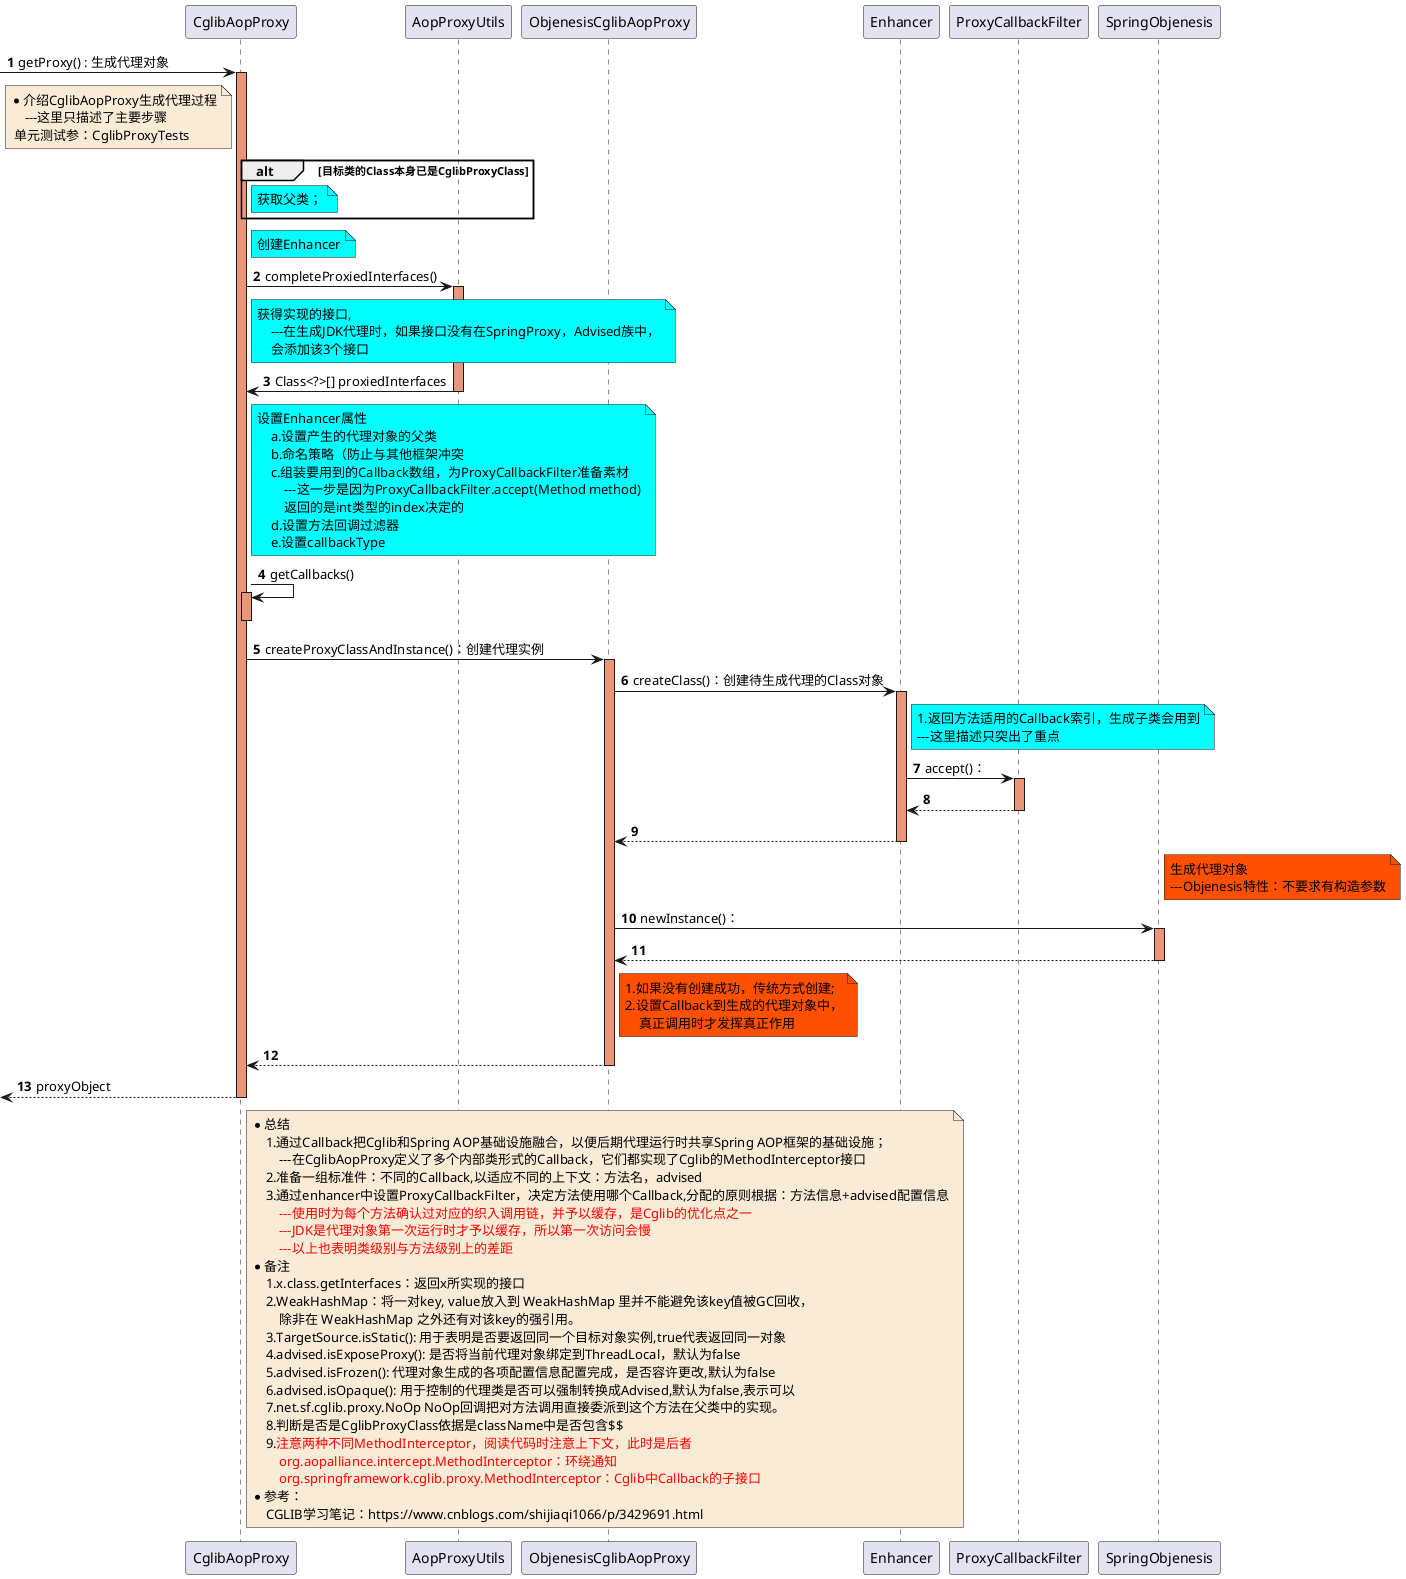 @startuml

autonumber

-> CglibAopProxy: getProxy() : 生成代理对象

note left of CglibAopProxy #FAEBD7
    *介绍CglibAopProxy生成代理过程
        ---这里只描述了主要步骤
     单元测试参：CglibProxyTests
end note
activate CglibAopProxy #DarkSalmon
    alt 目标类的Class本身已是CglibProxyClass
        note right of CglibAopProxy #aqua
            获取父类；
        end note
    end

    note right of CglibAopProxy #aqua
        创建Enhancer
    end note

    CglibAopProxy-> AopProxyUtils:completeProxiedInterfaces()
    activate AopProxyUtils #DarkSalmon
        note right of CglibAopProxy #aqua
            获得实现的接口,
                ---在生成JDK代理时，如果接口没有在SpringProxy，Advised族中，
                会添加该3个接口
        end note
    AopProxyUtils-> CglibAopProxy:Class<?>[] proxiedInterfaces
    deactivate AopProxyUtils

    note right of CglibAopProxy #aqua
        设置Enhancer属性
            a.设置产生的代理对象的父类
            b.命名策略（防止与其他框架冲突
            c.组装要用到的Callback数组，为ProxyCallbackFilter准备素材
                ---这一步是因为ProxyCallbackFilter.accept(Method method)
                返回的是int类型的index决定的
            d.设置方法回调过滤器
            e.设置callbackType
    end note

    CglibAopProxy -> CglibAopProxy : getCallbacks()
    activate CglibAopProxy #DarkSalmon
    deactivate CglibAopProxy

    CglibAopProxy -> ObjenesisCglibAopProxy : createProxyClassAndInstance()：创建代理实例
    activate ObjenesisCglibAopProxy #DarkSalmon

        ObjenesisCglibAopProxy -> Enhancer : createClass()：创建待生成代理的Class对象
        activate Enhancer #DarkSalmon
            note right of Enhancer #aqua
                1.返回方法适用的Callback索引，生成子类会用到
                ---这里描述只突出了重点
            end note

            Enhancer -> ProxyCallbackFilter : accept()：
            activate ProxyCallbackFilter #DarkSalmon
            ProxyCallbackFilter --> Enhancer
            deactivate ProxyCallbackFilter

        Enhancer --> ObjenesisCglibAopProxy
        deactivate Enhancer

        note right of SpringObjenesis #FF5000
            生成代理对象
            ---Objenesis特性：不要求有构造参数
        end note

        ObjenesisCglibAopProxy -> SpringObjenesis : newInstance()：
        activate SpringObjenesis #DarkSalmon
        SpringObjenesis --> ObjenesisCglibAopProxy
        deactivate SpringObjenesis

        note right of ObjenesisCglibAopProxy #FF5000
            1.如果没有创建成功，传统方式创建;
            2.设置Callback到生成的代理对象中，
                真正调用时才发挥真正作用
        end note


    ObjenesisCglibAopProxy --> CglibAopProxy
    deactivate ObjenesisCglibAopProxy



<-- CglibAopProxy : proxyObject
deactivate CglibAopProxy

note right of CglibAopProxy #FAEBD7
*总结
    1.通过Callback把Cglib和Spring AOP基础设施融合，以便后期代理运行时共享Spring AOP框架的基础设施；
        ---在CglibAopProxy定义了多个内部类形式的Callback，它们都实现了Cglib的MethodInterceptor接口
    2.准备一组标准件：不同的Callback,以适应不同的上下文：方法名，advised
    3.通过enhancer中设置ProxyCallbackFilter，决定方法使用哪个Callback,分配的原则根据：方法信息+advised配置信息
        <font color=red>---使用时为每个方法确认过对应的织入调用链，并予以缓存，是Cglib的优化点之一</font>
        <font color=red>---JDK是代理对象第一次运行时才予以缓存，所以第一次访问会慢</font>
        <font color=red>---以上也表明类级别与方法级别上的差距</font>
*备注
    1.x.class.getInterfaces：返回x所实现的接口
    2.WeakHashMap：将一对key, value放入到 WeakHashMap 里并不能避免该key值被GC回收，
        除非在 WeakHashMap 之外还有对该key的强引用。
    3.TargetSource.isStatic(): 用于表明是否要返回同一个目标对象实例,true代表返回同一对象
    4.advised.isExposeProxy(): 是否将当前代理对象绑定到ThreadLocal，默认为false
    5.advised.isFrozen(): 代理对象生成的各项配置信息配置完成，是否容许更改,默认为false
    6.advised.isOpaque(): 用于控制的代理类是否可以强制转换成Advised,默认为false,表示可以
    7.net.sf.cglib.proxy.NoOp NoOp回调把对方法调用直接委派到这个方法在父类中的实现。
    8.判断是否是CglibProxyClass依据是className中是否包含$$
    9.<font color=red>注意两种不同MethodInterceptor，阅读代码时注意上下文，此时是后者</font>
        <font color=red>org.aopalliance.intercept.MethodInterceptor：环绕通知</font>
        <font color=red>org.springframework.cglib.proxy.MethodInterceptor：Cglib中Callback的子接口</font>
*参考：
    CGLIB学习笔记：https://www.cnblogs.com/shijiaqi1066/p/3429691.html
end note

@enduml